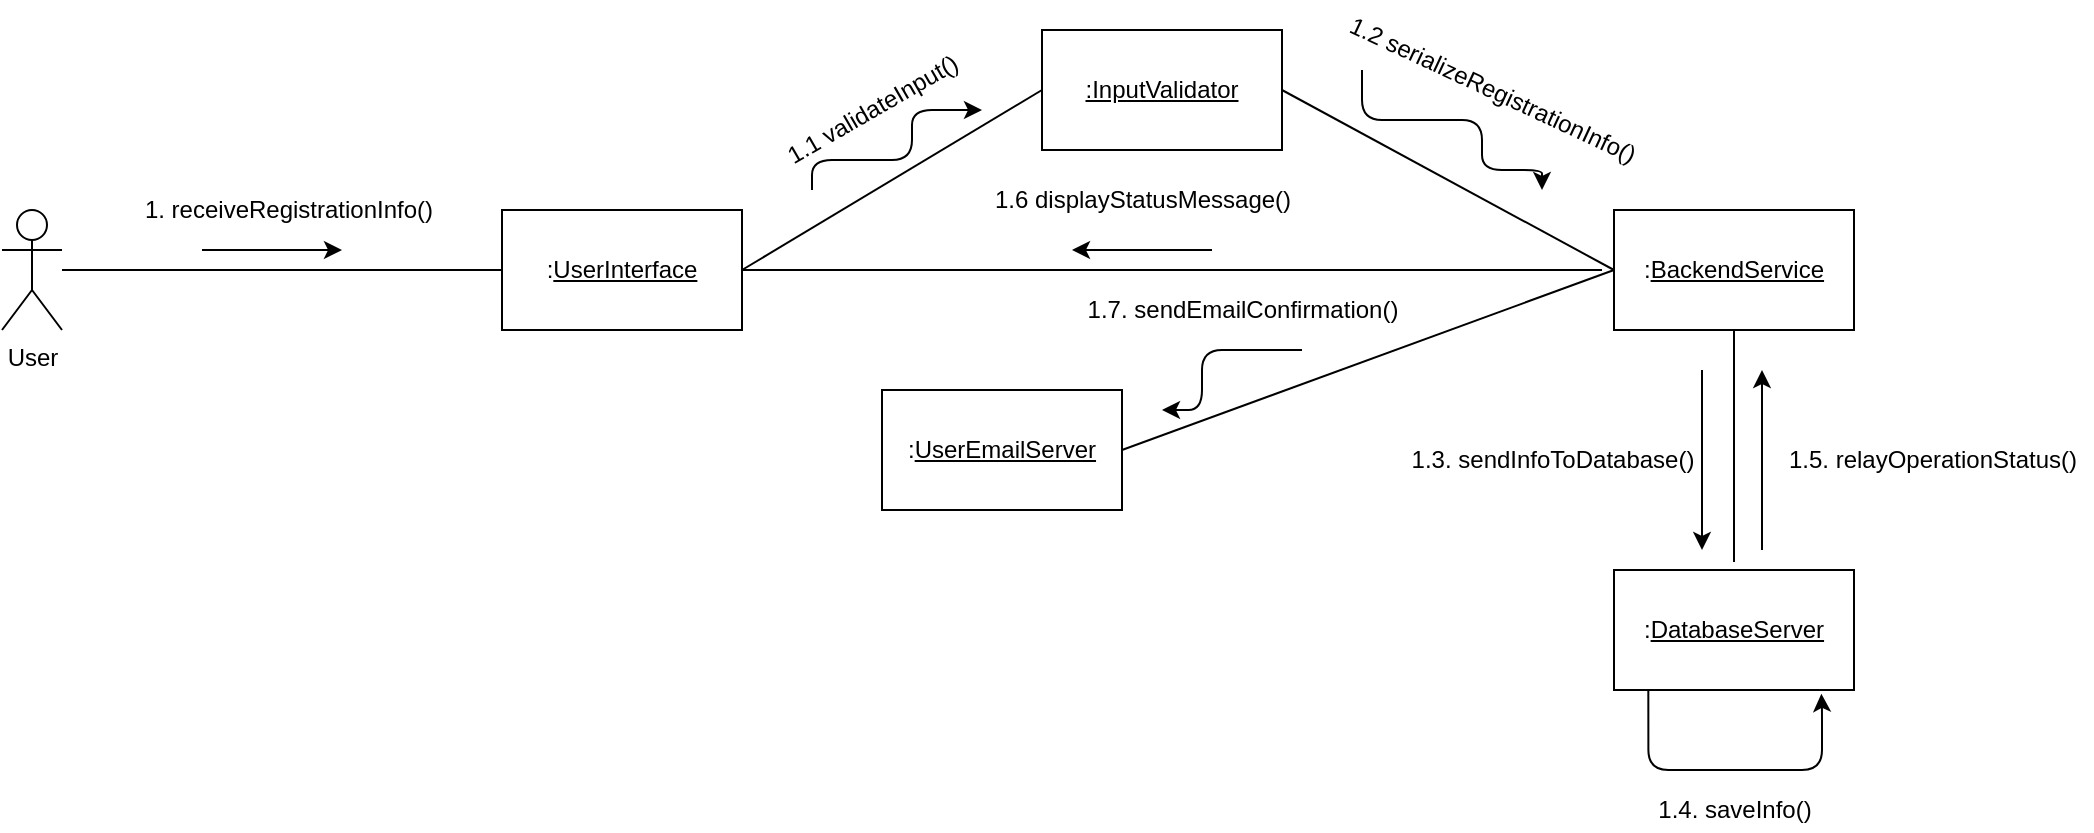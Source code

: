 <mxfile version="12.9.6" type="device"><diagram id="ay0BWtUj4BUO6eNxKJaM" name="Page-1"><mxGraphModel dx="1888" dy="580" grid="1" gridSize="10" guides="1" tooltips="1" connect="1" arrows="1" fold="1" page="1" pageScale="1" pageWidth="850" pageHeight="1100" math="0" shadow="0"><root><mxCell id="0"/><mxCell id="1" parent="0"/><mxCell id="9g59azrIWn1sSG4Sp0Mg-1" value=":&lt;u&gt;UserInterface&lt;br&gt;&lt;/u&gt;" style="rounded=0;whiteSpace=wrap;html=1;" parent="1" vertex="1"><mxGeometry x="170" y="330" width="120" height="60" as="geometry"/></mxCell><mxCell id="9g59azrIWn1sSG4Sp0Mg-7" value="User&lt;br&gt;" style="shape=umlActor;verticalLabelPosition=bottom;labelBackgroundColor=#ffffff;verticalAlign=top;html=1;outlineConnect=0;" parent="1" vertex="1"><mxGeometry x="-80" y="330" width="30" height="60" as="geometry"/></mxCell><mxCell id="9g59azrIWn1sSG4Sp0Mg-10" value="&lt;u&gt;:InputValidator&lt;br&gt;&lt;/u&gt;" style="rounded=0;whiteSpace=wrap;html=1;" parent="1" vertex="1"><mxGeometry x="440" y="240" width="120" height="60" as="geometry"/></mxCell><mxCell id="9g59azrIWn1sSG4Sp0Mg-11" value=":&lt;u&gt;DatabaseServer&lt;br&gt;&lt;/u&gt;" style="rounded=0;whiteSpace=wrap;html=1;" parent="1" vertex="1"><mxGeometry x="726" y="510" width="120" height="60" as="geometry"/></mxCell><mxCell id="9g59azrIWn1sSG4Sp0Mg-13" value="" style="endArrow=none;html=1;exitX=0;exitY=0.5;exitDx=0;exitDy=0;" parent="1" source="9g59azrIWn1sSG4Sp0Mg-1" target="9g59azrIWn1sSG4Sp0Mg-7" edge="1"><mxGeometry width="50" height="50" relative="1" as="geometry"><mxPoint x="280" y="410" as="sourcePoint"/><mxPoint x="330" y="360" as="targetPoint"/><Array as="points"/></mxGeometry></mxCell><mxCell id="9g59azrIWn1sSG4Sp0Mg-29" value="1. receiveRegistrationInfo()" style="text;html=1;align=center;verticalAlign=middle;resizable=0;points=[];labelBackgroundColor=#ffffff;" parent="9g59azrIWn1sSG4Sp0Mg-13" vertex="1" connectable="0"><mxGeometry x="-0.113" y="-1" relative="1" as="geometry"><mxPoint x="-10" y="-29" as="offset"/></mxGeometry></mxCell><mxCell id="9g59azrIWn1sSG4Sp0Mg-14" value="" style="endArrow=none;html=1;entryX=0;entryY=0.5;entryDx=0;entryDy=0;exitX=1;exitY=0.5;exitDx=0;exitDy=0;" parent="1" source="9g59azrIWn1sSG4Sp0Mg-1" target="9g59azrIWn1sSG4Sp0Mg-10" edge="1"><mxGeometry width="50" height="50" relative="1" as="geometry"><mxPoint x="360" y="420" as="sourcePoint"/><mxPoint x="330" y="364" as="targetPoint"/></mxGeometry></mxCell><mxCell id="9g59azrIWn1sSG4Sp0Mg-15" value="" style="endArrow=none;html=1;exitX=0;exitY=0.5;exitDx=0;exitDy=0;entryX=1;entryY=0.5;entryDx=0;entryDy=0;" parent="1" source="9g59azrIWn1sSG4Sp0Mg-17" target="9g59azrIWn1sSG4Sp0Mg-10" edge="1"><mxGeometry width="50" height="50" relative="1" as="geometry"><mxPoint x="360" y="420" as="sourcePoint"/><mxPoint x="410" y="370" as="targetPoint"/></mxGeometry></mxCell><mxCell id="9g59azrIWn1sSG4Sp0Mg-16" value=":&lt;u&gt;UserEmailServer&lt;br&gt;&lt;/u&gt;" style="rounded=0;whiteSpace=wrap;html=1;" parent="1" vertex="1"><mxGeometry x="360" y="420" width="120" height="60" as="geometry"/></mxCell><mxCell id="9g59azrIWn1sSG4Sp0Mg-17" value=":&lt;u&gt;BackendService&lt;br&gt;&lt;/u&gt;" style="rounded=0;whiteSpace=wrap;html=1;" parent="1" vertex="1"><mxGeometry x="726" y="330" width="120" height="60" as="geometry"/></mxCell><mxCell id="9g59azrIWn1sSG4Sp0Mg-22" value="" style="endArrow=none;html=1;exitX=0.5;exitY=1;exitDx=0;exitDy=0;" parent="1" source="9g59azrIWn1sSG4Sp0Mg-17" edge="1"><mxGeometry width="50" height="50" relative="1" as="geometry"><mxPoint x="420" y="470" as="sourcePoint"/><mxPoint x="786" y="506" as="targetPoint"/></mxGeometry></mxCell><mxCell id="9g59azrIWn1sSG4Sp0Mg-23" value="" style="endArrow=none;html=1;entryX=0;entryY=0.5;entryDx=0;entryDy=0;exitX=1;exitY=0.5;exitDx=0;exitDy=0;" parent="1" source="9g59azrIWn1sSG4Sp0Mg-16" target="9g59azrIWn1sSG4Sp0Mg-17" edge="1"><mxGeometry width="50" height="50" relative="1" as="geometry"><mxPoint x="310" y="450" as="sourcePoint"/><mxPoint x="360" y="400" as="targetPoint"/></mxGeometry></mxCell><mxCell id="9g59azrIWn1sSG4Sp0Mg-31" value="" style="edgeStyle=segmentEdgeStyle;endArrow=classic;html=1;" parent="1" edge="1"><mxGeometry width="50" height="50" relative="1" as="geometry"><mxPoint x="20" y="350" as="sourcePoint"/><mxPoint x="90" y="350" as="targetPoint"/><Array as="points"/></mxGeometry></mxCell><mxCell id="9g59azrIWn1sSG4Sp0Mg-32" value="1.6&amp;nbsp;displayStatusMessage()" style="text;html=1;align=center;verticalAlign=middle;resizable=0;points=[];autosize=1;" parent="1" vertex="1"><mxGeometry x="410" y="315" width="160" height="20" as="geometry"/></mxCell><mxCell id="9g59azrIWn1sSG4Sp0Mg-33" value="1.1&amp;nbsp;validateInput()" style="text;html=1;align=center;verticalAlign=middle;resizable=0;points=[];autosize=1;rotation=-30;" parent="1" vertex="1"><mxGeometry x="300" y="270" width="110" height="20" as="geometry"/></mxCell><mxCell id="9g59azrIWn1sSG4Sp0Mg-35" value="" style="edgeStyle=segmentEdgeStyle;endArrow=classic;html=1;" parent="1" edge="1"><mxGeometry width="50" height="50" relative="1" as="geometry"><mxPoint x="325" y="320" as="sourcePoint"/><mxPoint x="410" y="280" as="targetPoint"/><Array as="points"><mxPoint x="375" y="305"/><mxPoint x="375" y="280"/><mxPoint x="410" y="280"/></Array></mxGeometry></mxCell><mxCell id="9g59azrIWn1sSG4Sp0Mg-36" value="1.2&amp;nbsp;serializeRegistrationInfo()" style="text;html=1;align=center;verticalAlign=middle;resizable=0;points=[];autosize=1;rotation=25;" parent="1" vertex="1"><mxGeometry x="580" y="260" width="170" height="20" as="geometry"/></mxCell><mxCell id="9g59azrIWn1sSG4Sp0Mg-37" value="" style="edgeStyle=segmentEdgeStyle;endArrow=classic;html=1;" parent="1" edge="1"><mxGeometry width="50" height="50" relative="1" as="geometry"><mxPoint x="600" y="260" as="sourcePoint"/><mxPoint x="690" y="320" as="targetPoint"/><Array as="points"><mxPoint x="600" y="285"/><mxPoint x="660" y="285"/><mxPoint x="660" y="310"/><mxPoint x="690" y="310"/></Array></mxGeometry></mxCell><mxCell id="9g59azrIWn1sSG4Sp0Mg-38" value="1.3. sendInfoToDatabase()" style="text;html=1;align=center;verticalAlign=middle;resizable=0;points=[];autosize=1;" parent="1" vertex="1"><mxGeometry x="615" y="445" width="160" height="20" as="geometry"/></mxCell><mxCell id="9g59azrIWn1sSG4Sp0Mg-39" value="" style="edgeStyle=segmentEdgeStyle;endArrow=classic;html=1;" parent="1" edge="1"><mxGeometry width="50" height="50" relative="1" as="geometry"><mxPoint x="770" y="410" as="sourcePoint"/><mxPoint x="770" y="500" as="targetPoint"/><Array as="points"><mxPoint x="770" y="410"/><mxPoint x="770" y="500"/></Array></mxGeometry></mxCell><mxCell id="9g59azrIWn1sSG4Sp0Mg-40" value="" style="edgeStyle=segmentEdgeStyle;endArrow=classic;html=1;exitX=0.143;exitY=0.994;exitDx=0;exitDy=0;exitPerimeter=0;entryX=0.864;entryY=1.032;entryDx=0;entryDy=0;entryPerimeter=0;" parent="1" source="9g59azrIWn1sSG4Sp0Mg-11" target="9g59azrIWn1sSG4Sp0Mg-11" edge="1"><mxGeometry width="50" height="50" relative="1" as="geometry"><mxPoint x="740" y="610" as="sourcePoint"/><mxPoint x="790" y="580" as="targetPoint"/><Array as="points"><mxPoint x="743" y="610"/><mxPoint x="830" y="610"/><mxPoint x="830" y="580"/></Array></mxGeometry></mxCell><mxCell id="9g59azrIWn1sSG4Sp0Mg-41" value="" style="edgeStyle=segmentEdgeStyle;endArrow=classic;html=1;" parent="1" edge="1"><mxGeometry width="50" height="50" relative="1" as="geometry"><mxPoint x="800" y="500" as="sourcePoint"/><mxPoint x="800" y="410" as="targetPoint"/><Array as="points"><mxPoint x="800" y="480"/><mxPoint x="800" y="480"/></Array></mxGeometry></mxCell><mxCell id="9g59azrIWn1sSG4Sp0Mg-42" value="1.4. saveInfo()" style="text;html=1;align=center;verticalAlign=middle;resizable=0;points=[];autosize=1;" parent="1" vertex="1"><mxGeometry x="741" y="620" width="90" height="20" as="geometry"/></mxCell><mxCell id="9g59azrIWn1sSG4Sp0Mg-43" value="1.5. relayOperationStatus()" style="text;html=1;align=center;verticalAlign=middle;resizable=0;points=[];autosize=1;" parent="1" vertex="1"><mxGeometry x="805" y="445" width="160" height="20" as="geometry"/></mxCell><mxCell id="9g59azrIWn1sSG4Sp0Mg-46" value="" style="endArrow=none;html=1;" parent="1" edge="1"><mxGeometry width="50" height="50" relative="1" as="geometry"><mxPoint x="290" y="360" as="sourcePoint"/><mxPoint x="720" y="360" as="targetPoint"/></mxGeometry></mxCell><mxCell id="9g59azrIWn1sSG4Sp0Mg-47" value="" style="edgeStyle=segmentEdgeStyle;endArrow=classic;html=1;" parent="1" edge="1"><mxGeometry width="50" height="50" relative="1" as="geometry"><mxPoint x="525" y="350" as="sourcePoint"/><mxPoint x="455" y="350" as="targetPoint"/></mxGeometry></mxCell><mxCell id="9g59azrIWn1sSG4Sp0Mg-48" value="1.7. sendEmailConfirmation()" style="text;html=1;align=center;verticalAlign=middle;resizable=0;points=[];autosize=1;" parent="1" vertex="1"><mxGeometry x="455" y="370" width="170" height="20" as="geometry"/></mxCell><mxCell id="9g59azrIWn1sSG4Sp0Mg-49" value="" style="edgeStyle=segmentEdgeStyle;endArrow=classic;html=1;" parent="1" edge="1"><mxGeometry width="50" height="50" relative="1" as="geometry"><mxPoint x="570" y="400" as="sourcePoint"/><mxPoint x="500" y="430" as="targetPoint"/><Array as="points"><mxPoint x="520" y="400"/><mxPoint x="520" y="430"/></Array></mxGeometry></mxCell></root></mxGraphModel></diagram></mxfile>